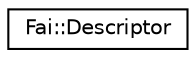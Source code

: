 digraph "Graphical Class Hierarchy"
{
  edge [fontname="Helvetica",fontsize="10",labelfontname="Helvetica",labelfontsize="10"];
  node [fontname="Helvetica",fontsize="10",shape=record];
  rankdir="LR";
  Node1 [label="Fai::Descriptor",height=0.2,width=0.4,color="black", fillcolor="white", style="filled",URL="$d8/d25/classFai_1_1Descriptor.html"];
}
